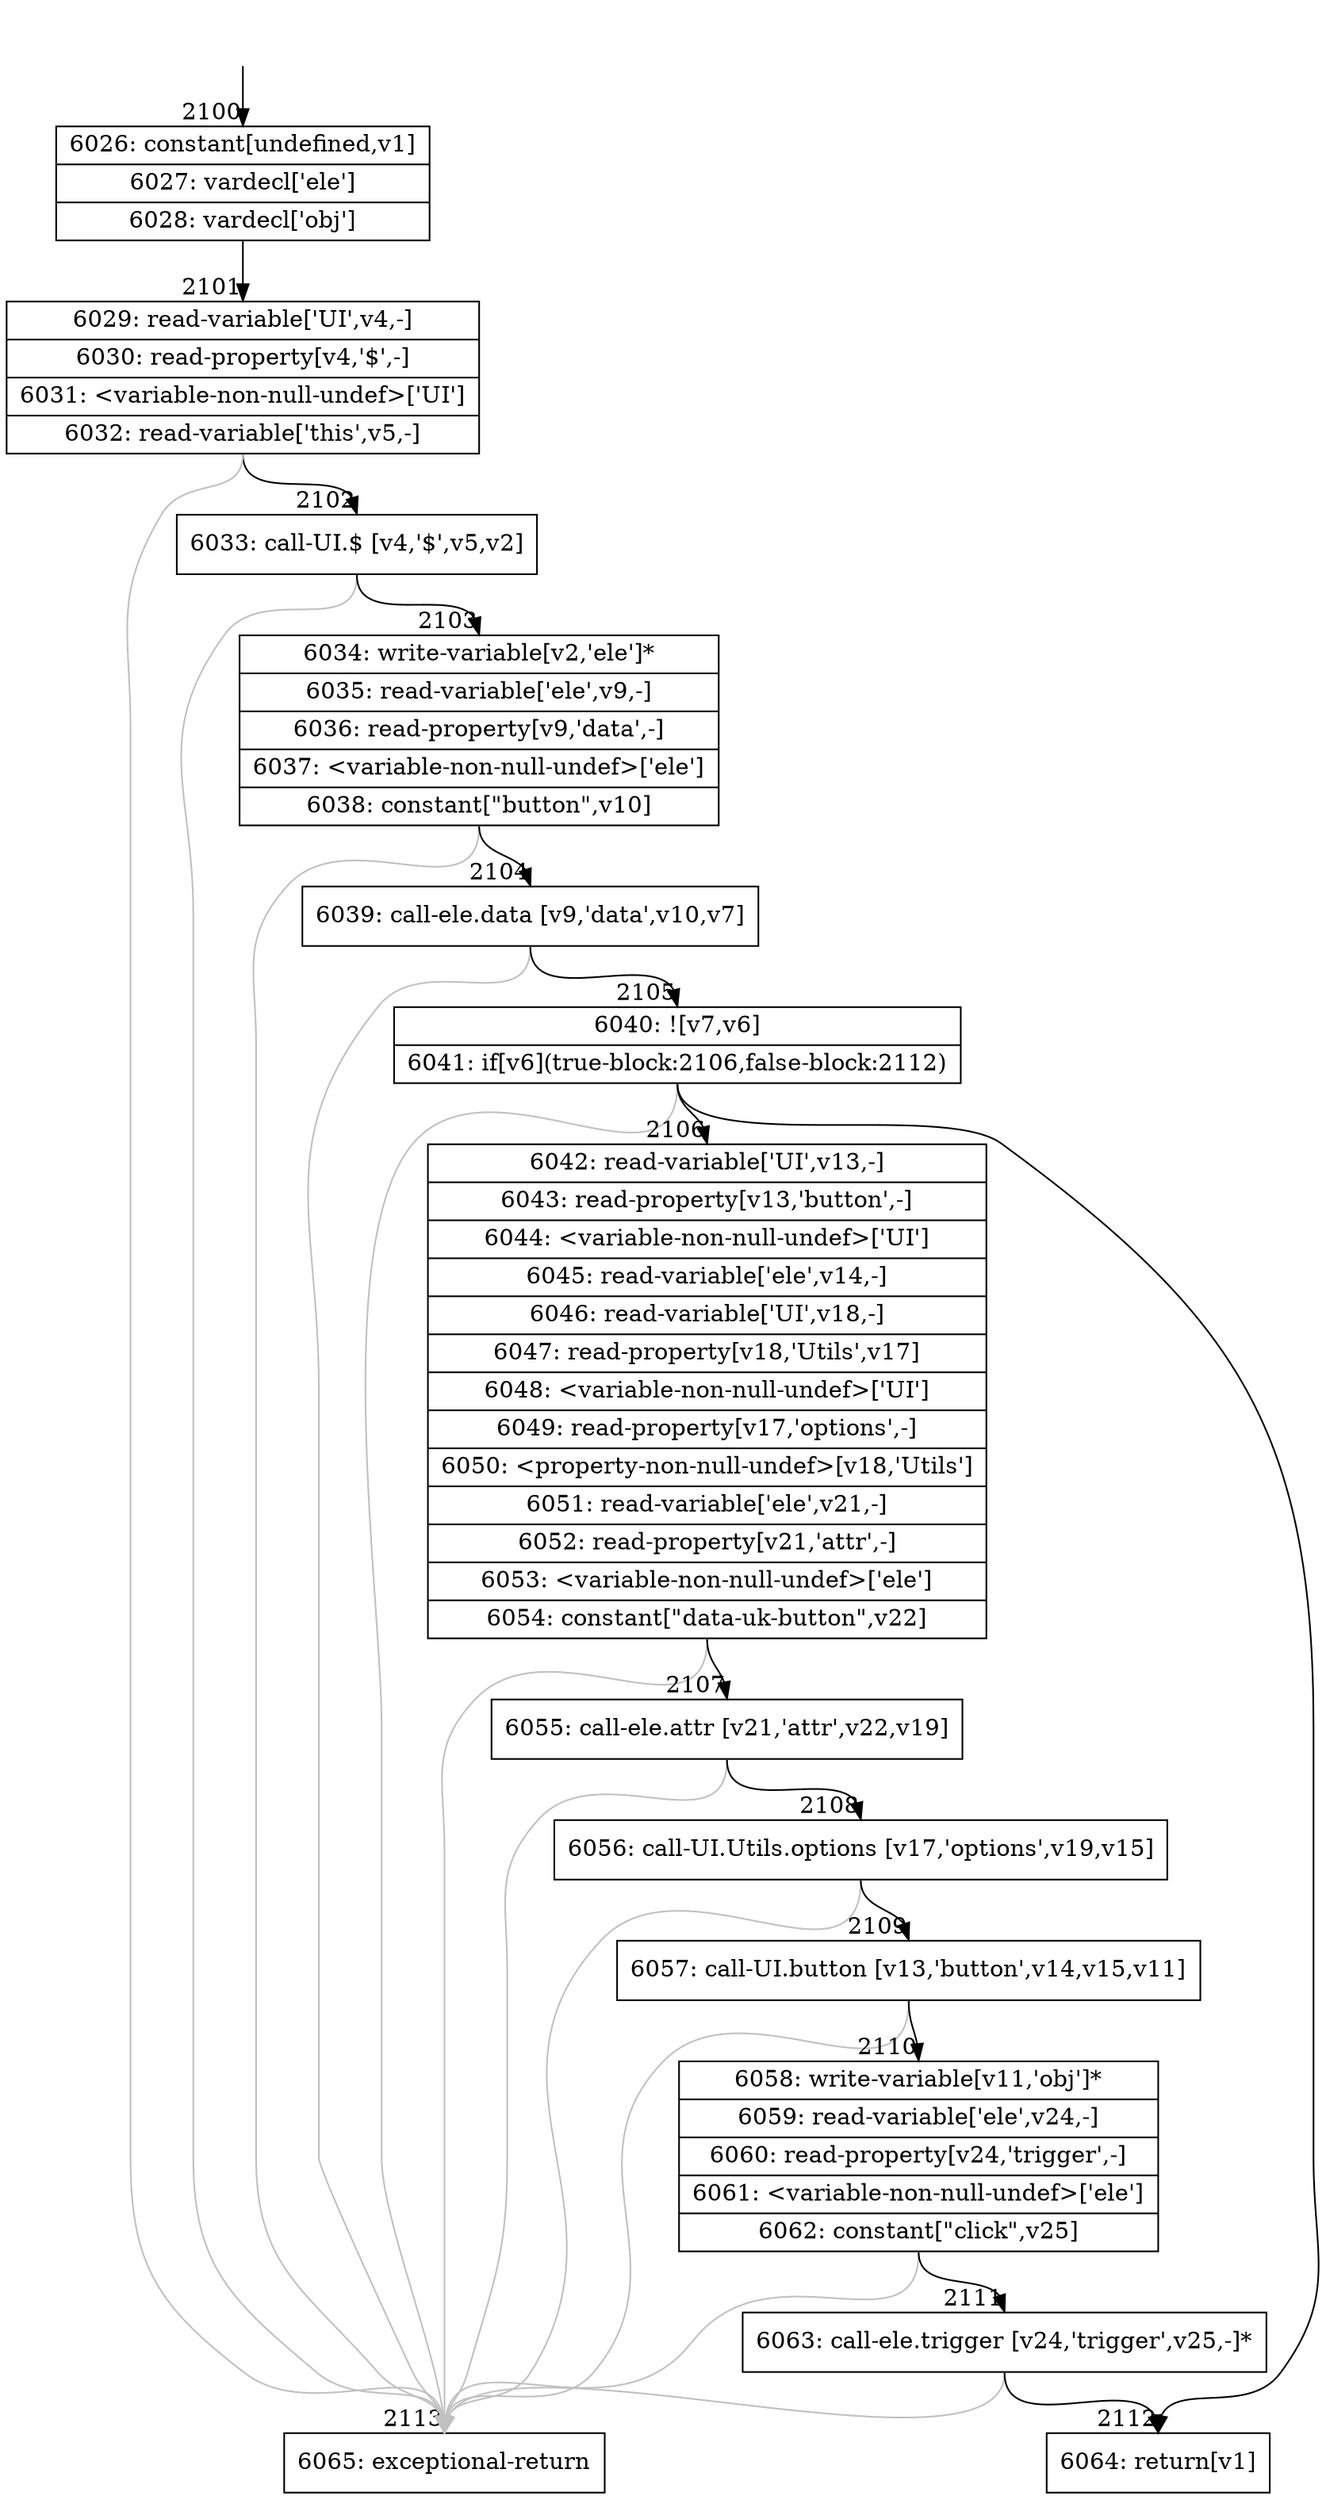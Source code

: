 digraph {
rankdir="TD"
BB_entry170[shape=none,label=""];
BB_entry170 -> BB2100 [tailport=s, headport=n, headlabel="    2100"]
BB2100 [shape=record label="{6026: constant[undefined,v1]|6027: vardecl['ele']|6028: vardecl['obj']}" ] 
BB2100 -> BB2101 [tailport=s, headport=n, headlabel="      2101"]
BB2101 [shape=record label="{6029: read-variable['UI',v4,-]|6030: read-property[v4,'$',-]|6031: \<variable-non-null-undef\>['UI']|6032: read-variable['this',v5,-]}" ] 
BB2101 -> BB2102 [tailport=s, headport=n, headlabel="      2102"]
BB2101 -> BB2113 [tailport=s, headport=n, color=gray, headlabel="      2113"]
BB2102 [shape=record label="{6033: call-UI.$ [v4,'$',v5,v2]}" ] 
BB2102 -> BB2103 [tailport=s, headport=n, headlabel="      2103"]
BB2102 -> BB2113 [tailport=s, headport=n, color=gray]
BB2103 [shape=record label="{6034: write-variable[v2,'ele']*|6035: read-variable['ele',v9,-]|6036: read-property[v9,'data',-]|6037: \<variable-non-null-undef\>['ele']|6038: constant[\"button\",v10]}" ] 
BB2103 -> BB2104 [tailport=s, headport=n, headlabel="      2104"]
BB2103 -> BB2113 [tailport=s, headport=n, color=gray]
BB2104 [shape=record label="{6039: call-ele.data [v9,'data',v10,v7]}" ] 
BB2104 -> BB2105 [tailport=s, headport=n, headlabel="      2105"]
BB2104 -> BB2113 [tailport=s, headport=n, color=gray]
BB2105 [shape=record label="{6040: ![v7,v6]|6041: if[v6](true-block:2106,false-block:2112)}" ] 
BB2105 -> BB2106 [tailport=s, headport=n, headlabel="      2106"]
BB2105 -> BB2112 [tailport=s, headport=n, headlabel="      2112"]
BB2105 -> BB2113 [tailport=s, headport=n, color=gray]
BB2106 [shape=record label="{6042: read-variable['UI',v13,-]|6043: read-property[v13,'button',-]|6044: \<variable-non-null-undef\>['UI']|6045: read-variable['ele',v14,-]|6046: read-variable['UI',v18,-]|6047: read-property[v18,'Utils',v17]|6048: \<variable-non-null-undef\>['UI']|6049: read-property[v17,'options',-]|6050: \<property-non-null-undef\>[v18,'Utils']|6051: read-variable['ele',v21,-]|6052: read-property[v21,'attr',-]|6053: \<variable-non-null-undef\>['ele']|6054: constant[\"data-uk-button\",v22]}" ] 
BB2106 -> BB2107 [tailport=s, headport=n, headlabel="      2107"]
BB2106 -> BB2113 [tailport=s, headport=n, color=gray]
BB2107 [shape=record label="{6055: call-ele.attr [v21,'attr',v22,v19]}" ] 
BB2107 -> BB2108 [tailport=s, headport=n, headlabel="      2108"]
BB2107 -> BB2113 [tailport=s, headport=n, color=gray]
BB2108 [shape=record label="{6056: call-UI.Utils.options [v17,'options',v19,v15]}" ] 
BB2108 -> BB2109 [tailport=s, headport=n, headlabel="      2109"]
BB2108 -> BB2113 [tailport=s, headport=n, color=gray]
BB2109 [shape=record label="{6057: call-UI.button [v13,'button',v14,v15,v11]}" ] 
BB2109 -> BB2110 [tailport=s, headport=n, headlabel="      2110"]
BB2109 -> BB2113 [tailport=s, headport=n, color=gray]
BB2110 [shape=record label="{6058: write-variable[v11,'obj']*|6059: read-variable['ele',v24,-]|6060: read-property[v24,'trigger',-]|6061: \<variable-non-null-undef\>['ele']|6062: constant[\"click\",v25]}" ] 
BB2110 -> BB2111 [tailport=s, headport=n, headlabel="      2111"]
BB2110 -> BB2113 [tailport=s, headport=n, color=gray]
BB2111 [shape=record label="{6063: call-ele.trigger [v24,'trigger',v25,-]*}" ] 
BB2111 -> BB2112 [tailport=s, headport=n]
BB2111 -> BB2113 [tailport=s, headport=n, color=gray]
BB2112 [shape=record label="{6064: return[v1]}" ] 
BB2113 [shape=record label="{6065: exceptional-return}" ] 
//#$~ 1624
}
